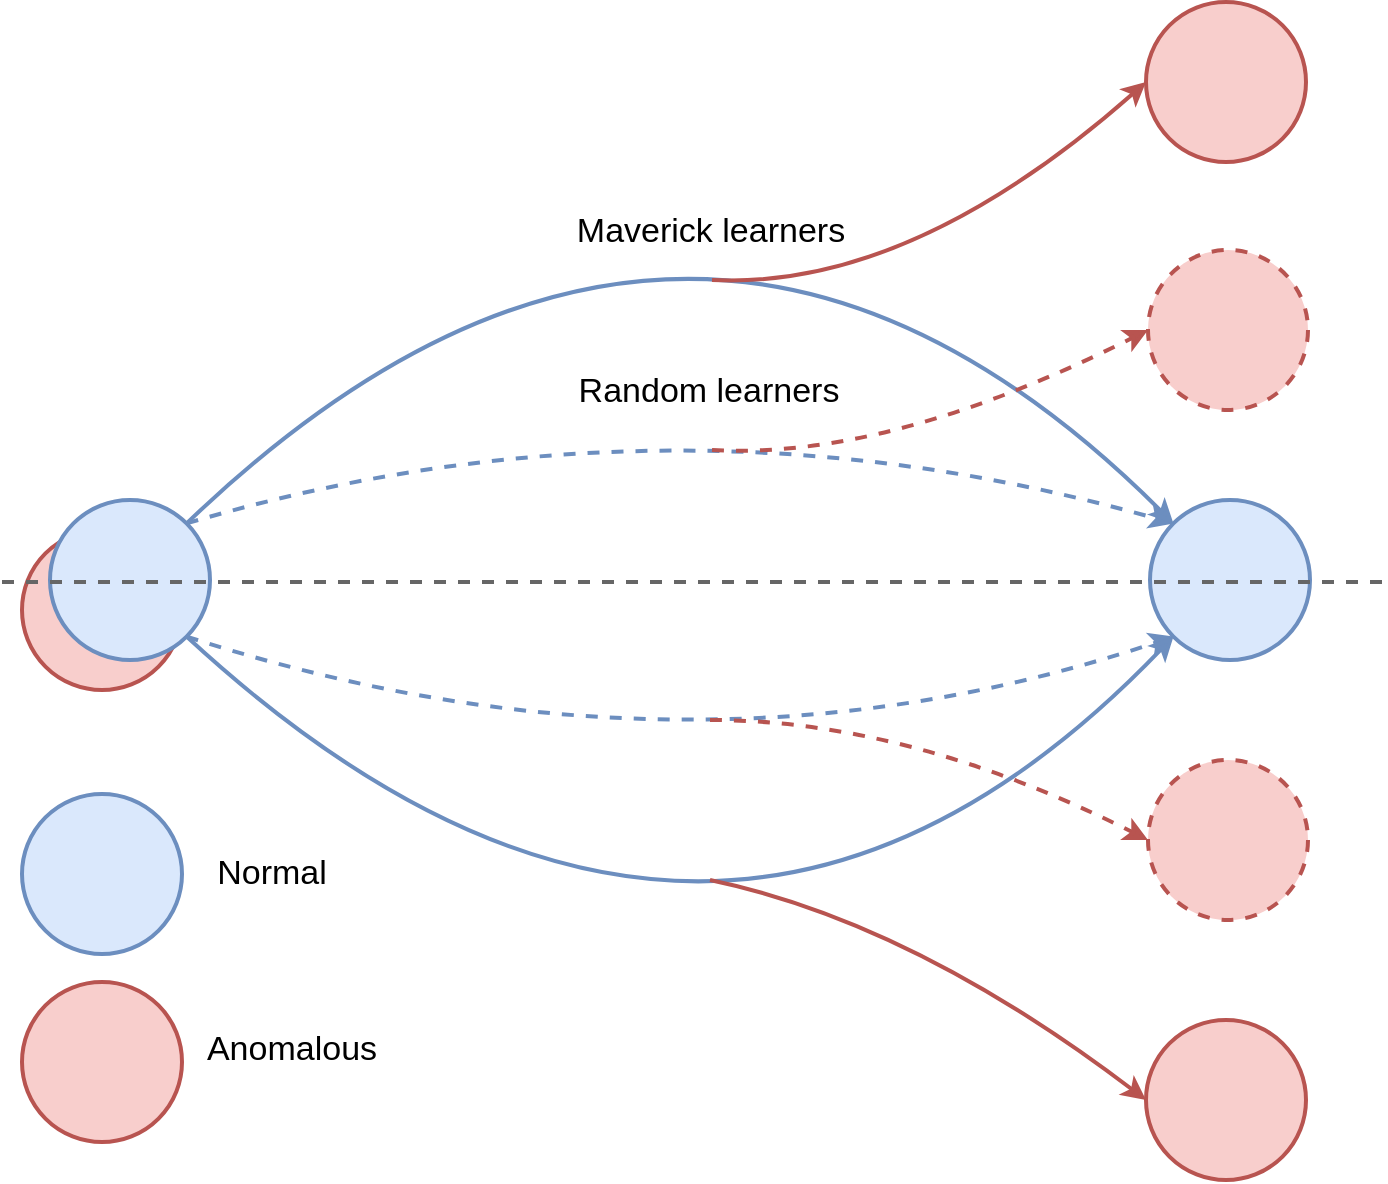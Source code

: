 <mxfile version="22.1.3" type="github">
  <diagram name="第 1 页" id="sn7Xpe-QVDrXE0wl2AMv">
    <mxGraphModel dx="2001" dy="1115" grid="1" gridSize="10" guides="1" tooltips="1" connect="1" arrows="1" fold="1" page="1" pageScale="1" pageWidth="827" pageHeight="1169" math="0" shadow="0">
      <root>
        <mxCell id="0" />
        <mxCell id="1" parent="0" />
        <mxCell id="37qCJuR4ipC3Wgq_ONvS-22" value="" style="ellipse;whiteSpace=wrap;html=1;aspect=fixed;fillColor=#f8cecc;strokeColor=#b85450;strokeWidth=2;" vertex="1" parent="1">
          <mxGeometry x="70" y="364" width="80" height="80" as="geometry" />
        </mxCell>
        <mxCell id="37qCJuR4ipC3Wgq_ONvS-9" value="" style="ellipse;whiteSpace=wrap;html=1;aspect=fixed;fillColor=#dae8fc;strokeColor=#6c8ebf;strokeWidth=2;" vertex="1" parent="1">
          <mxGeometry x="84" y="349" width="80" height="80" as="geometry" />
        </mxCell>
        <mxCell id="37qCJuR4ipC3Wgq_ONvS-10" value="" style="ellipse;whiteSpace=wrap;html=1;aspect=fixed;fillColor=#dae8fc;strokeColor=#6c8ebf;strokeWidth=2;" vertex="1" parent="1">
          <mxGeometry x="634" y="349" width="80" height="80" as="geometry" />
        </mxCell>
        <mxCell id="37qCJuR4ipC3Wgq_ONvS-11" value="" style="ellipse;whiteSpace=wrap;html=1;aspect=fixed;fillColor=#f8cecc;strokeColor=#b85450;dashed=1;strokeWidth=2;" vertex="1" parent="1">
          <mxGeometry x="633" y="224" width="80" height="80" as="geometry" />
        </mxCell>
        <mxCell id="37qCJuR4ipC3Wgq_ONvS-12" value="" style="ellipse;whiteSpace=wrap;html=1;aspect=fixed;fillColor=#f8cecc;strokeColor=#b85450;dashed=1;strokeWidth=2;" vertex="1" parent="1">
          <mxGeometry x="633" y="479" width="80" height="80" as="geometry" />
        </mxCell>
        <mxCell id="37qCJuR4ipC3Wgq_ONvS-13" value="" style="ellipse;whiteSpace=wrap;html=1;aspect=fixed;fillColor=#f8cecc;strokeColor=#b85450;strokeWidth=2;" vertex="1" parent="1">
          <mxGeometry x="632" y="609" width="80" height="80" as="geometry" />
        </mxCell>
        <mxCell id="37qCJuR4ipC3Wgq_ONvS-14" value="" style="ellipse;whiteSpace=wrap;html=1;aspect=fixed;fillColor=#f8cecc;strokeColor=#b85450;strokeWidth=2;" vertex="1" parent="1">
          <mxGeometry x="632" y="100" width="80" height="80" as="geometry" />
        </mxCell>
        <mxCell id="37qCJuR4ipC3Wgq_ONvS-15" value="" style="curved=1;endArrow=classic;html=1;rounded=0;entryX=0;entryY=0;entryDx=0;entryDy=0;exitX=1;exitY=0;exitDx=0;exitDy=0;strokeWidth=2;dashed=1;fillColor=#dae8fc;strokeColor=#6c8ebf;" edge="1" parent="1" source="37qCJuR4ipC3Wgq_ONvS-9" target="37qCJuR4ipC3Wgq_ONvS-10">
          <mxGeometry width="50" height="50" relative="1" as="geometry">
            <mxPoint x="304" y="499" as="sourcePoint" />
            <mxPoint x="354" y="449" as="targetPoint" />
            <Array as="points">
              <mxPoint x="394" y="289" />
            </Array>
          </mxGeometry>
        </mxCell>
        <mxCell id="37qCJuR4ipC3Wgq_ONvS-16" value="" style="curved=1;endArrow=classic;html=1;rounded=0;entryX=0;entryY=0;entryDx=0;entryDy=0;exitX=1;exitY=0;exitDx=0;exitDy=0;strokeWidth=2;fillColor=#dae8fc;strokeColor=#6c8ebf;" edge="1" parent="1" source="37qCJuR4ipC3Wgq_ONvS-9" target="37qCJuR4ipC3Wgq_ONvS-10">
          <mxGeometry width="50" height="50" relative="1" as="geometry">
            <mxPoint x="162" y="371" as="sourcePoint" />
            <mxPoint x="656" y="371" as="targetPoint" />
            <Array as="points">
              <mxPoint x="404" y="119" />
            </Array>
          </mxGeometry>
        </mxCell>
        <mxCell id="37qCJuR4ipC3Wgq_ONvS-17" value="" style="curved=1;endArrow=classic;html=1;rounded=0;entryX=0;entryY=0.5;entryDx=0;entryDy=0;targetPerimeterSpacing=0;strokeWidth=2;dashed=1;fillColor=#f8cecc;strokeColor=#b85450;" edge="1" parent="1" target="37qCJuR4ipC3Wgq_ONvS-11">
          <mxGeometry width="50" height="50" relative="1" as="geometry">
            <mxPoint x="415" y="324" as="sourcePoint" />
            <mxPoint x="354" y="449" as="targetPoint" />
            <Array as="points">
              <mxPoint x="504" y="329" />
            </Array>
          </mxGeometry>
        </mxCell>
        <mxCell id="37qCJuR4ipC3Wgq_ONvS-18" value="" style="curved=1;endArrow=classic;html=1;rounded=0;entryX=0;entryY=0.5;entryDx=0;entryDy=0;targetPerimeterSpacing=0;strokeWidth=2;fillColor=#f8cecc;strokeColor=#b85450;" edge="1" parent="1" target="37qCJuR4ipC3Wgq_ONvS-14">
          <mxGeometry width="50" height="50" relative="1" as="geometry">
            <mxPoint x="415" y="239" as="sourcePoint" />
            <mxPoint x="643" y="179" as="targetPoint" />
            <Array as="points">
              <mxPoint x="514" y="244" />
            </Array>
          </mxGeometry>
        </mxCell>
        <mxCell id="37qCJuR4ipC3Wgq_ONvS-19" value="" style="curved=1;endArrow=classic;html=1;rounded=0;entryX=0;entryY=1;entryDx=0;entryDy=0;exitX=1;exitY=1;exitDx=0;exitDy=0;strokeWidth=2;dashed=1;fillColor=#dae8fc;strokeColor=#6c8ebf;" edge="1" parent="1" source="37qCJuR4ipC3Wgq_ONvS-9" target="37qCJuR4ipC3Wgq_ONvS-10">
          <mxGeometry width="50" height="50" relative="1" as="geometry">
            <mxPoint x="162" y="371" as="sourcePoint" />
            <mxPoint x="656" y="371" as="targetPoint" />
            <Array as="points">
              <mxPoint x="404" y="499" />
            </Array>
          </mxGeometry>
        </mxCell>
        <mxCell id="37qCJuR4ipC3Wgq_ONvS-20" value="" style="curved=1;endArrow=classic;html=1;rounded=0;entryX=0;entryY=1;entryDx=0;entryDy=0;exitX=1;exitY=1;exitDx=0;exitDy=0;strokeWidth=2;fillColor=#dae8fc;strokeColor=#6c8ebf;" edge="1" parent="1" source="37qCJuR4ipC3Wgq_ONvS-9" target="37qCJuR4ipC3Wgq_ONvS-10">
          <mxGeometry width="50" height="50" relative="1" as="geometry">
            <mxPoint x="162" y="427" as="sourcePoint" />
            <mxPoint x="656" y="427" as="targetPoint" />
            <Array as="points">
              <mxPoint x="414" y="659" />
            </Array>
          </mxGeometry>
        </mxCell>
        <mxCell id="37qCJuR4ipC3Wgq_ONvS-21" value="" style="curved=1;endArrow=classic;html=1;rounded=0;entryX=0;entryY=0.5;entryDx=0;entryDy=0;targetPerimeterSpacing=0;strokeWidth=2;dashed=1;fillColor=#f8cecc;strokeColor=#b85450;" edge="1" parent="1" target="37qCJuR4ipC3Wgq_ONvS-12">
          <mxGeometry width="50" height="50" relative="1" as="geometry">
            <mxPoint x="414" y="459" as="sourcePoint" />
            <mxPoint x="643" y="524" as="targetPoint" />
            <Array as="points">
              <mxPoint x="514" y="459" />
            </Array>
          </mxGeometry>
        </mxCell>
        <mxCell id="37qCJuR4ipC3Wgq_ONvS-24" value="" style="curved=1;endArrow=classic;html=1;rounded=0;entryX=0;entryY=0.5;entryDx=0;entryDy=0;targetPerimeterSpacing=0;strokeWidth=2;fillColor=#f8cecc;strokeColor=#b85450;" edge="1" parent="1" target="37qCJuR4ipC3Wgq_ONvS-13">
          <mxGeometry width="50" height="50" relative="1" as="geometry">
            <mxPoint x="414" y="539" as="sourcePoint" />
            <mxPoint x="634" y="631" as="targetPoint" />
            <Array as="points">
              <mxPoint x="515" y="560" />
            </Array>
          </mxGeometry>
        </mxCell>
        <mxCell id="37qCJuR4ipC3Wgq_ONvS-25" value="" style="endArrow=none;dashed=1;html=1;rounded=0;strokeWidth=2;fillColor=#f5f5f5;strokeColor=#666666;" edge="1" parent="1">
          <mxGeometry width="50" height="50" relative="1" as="geometry">
            <mxPoint x="60" y="390" as="sourcePoint" />
            <mxPoint x="750" y="390" as="targetPoint" />
          </mxGeometry>
        </mxCell>
        <mxCell id="37qCJuR4ipC3Wgq_ONvS-27" value="&lt;font face=&quot;Arial&quot; style=&quot;font-size: 17px;&quot;&gt;Random learners&lt;/font&gt;" style="text;html=1;strokeColor=none;fillColor=none;align=center;verticalAlign=middle;whiteSpace=wrap;rounded=0;fontSize=17;" vertex="1" parent="1">
          <mxGeometry x="338" y="280" width="151" height="30" as="geometry" />
        </mxCell>
        <mxCell id="37qCJuR4ipC3Wgq_ONvS-29" value="&lt;font style=&quot;font-size: 17px;&quot;&gt;Maverick &lt;font face=&quot;Arial&quot; style=&quot;font-size: 17px;&quot;&gt;learners&lt;/font&gt;&lt;/font&gt;" style="text;html=1;strokeColor=none;fillColor=none;align=center;verticalAlign=middle;whiteSpace=wrap;rounded=0;fontFamily=Arial;fontSource=https%3A%2F%2Ffonts.googleapis.com%2Fcss%3Ffamily%3DArial;fontSize=17;" vertex="1" parent="1">
          <mxGeometry x="338.5" y="200" width="151" height="30" as="geometry" />
        </mxCell>
        <mxCell id="37qCJuR4ipC3Wgq_ONvS-30" value="" style="ellipse;whiteSpace=wrap;html=1;aspect=fixed;fillColor=#dae8fc;strokeColor=#6c8ebf;strokeWidth=2;" vertex="1" parent="1">
          <mxGeometry x="70" y="496" width="80" height="80" as="geometry" />
        </mxCell>
        <mxCell id="37qCJuR4ipC3Wgq_ONvS-31" value="" style="ellipse;whiteSpace=wrap;html=1;aspect=fixed;fillColor=#f8cecc;strokeColor=#b85450;strokeWidth=2;" vertex="1" parent="1">
          <mxGeometry x="70" y="590" width="80" height="80" as="geometry" />
        </mxCell>
        <mxCell id="37qCJuR4ipC3Wgq_ONvS-32" value="&lt;span style=&quot;font-size: 17px;&quot;&gt;Normal&lt;/span&gt;" style="text;html=1;strokeColor=none;fillColor=none;align=center;verticalAlign=middle;whiteSpace=wrap;rounded=0;fontFamily=Arial;fontSource=https%3A%2F%2Ffonts.googleapis.com%2Fcss%3Ffamily%3DArial;fontSize=17;" vertex="1" parent="1">
          <mxGeometry x="130" y="523.5" width="130" height="25" as="geometry" />
        </mxCell>
        <mxCell id="37qCJuR4ipC3Wgq_ONvS-33" value="&lt;span style=&quot;font-size: 17px;&quot;&gt;Anomalous&lt;/span&gt;" style="text;html=1;strokeColor=none;fillColor=none;align=center;verticalAlign=middle;whiteSpace=wrap;rounded=0;fontFamily=Arial;fontSource=https%3A%2F%2Ffonts.googleapis.com%2Fcss%3Ffamily%3DArial;fontSize=17;" vertex="1" parent="1">
          <mxGeometry x="140" y="609" width="130" height="30" as="geometry" />
        </mxCell>
      </root>
    </mxGraphModel>
  </diagram>
</mxfile>
